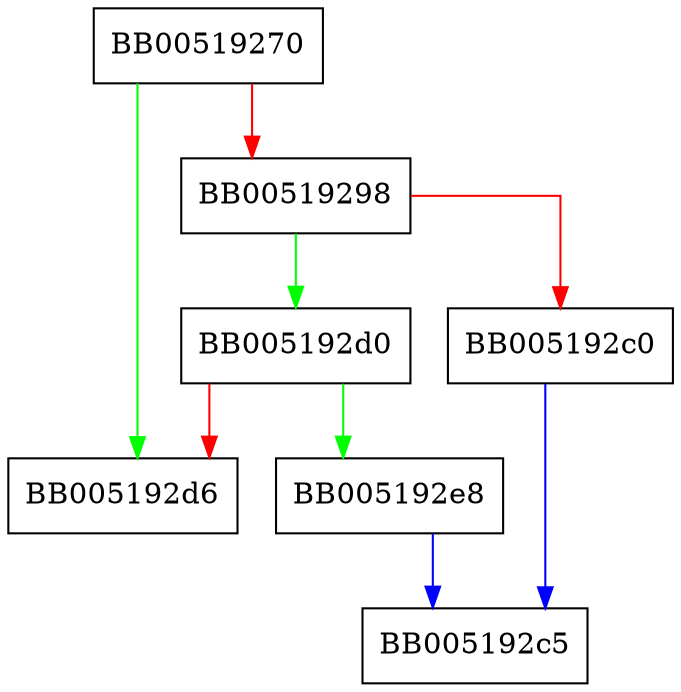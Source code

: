 digraph EVP_PKEY_asn1_add_alias {
  node [shape="box"];
  graph [splines=ortho];
  BB00519270 -> BB005192d6 [color="green"];
  BB00519270 -> BB00519298 [color="red"];
  BB00519298 -> BB005192d0 [color="green"];
  BB00519298 -> BB005192c0 [color="red"];
  BB005192c0 -> BB005192c5 [color="blue"];
  BB005192d0 -> BB005192e8 [color="green"];
  BB005192d0 -> BB005192d6 [color="red"];
  BB005192e8 -> BB005192c5 [color="blue"];
}